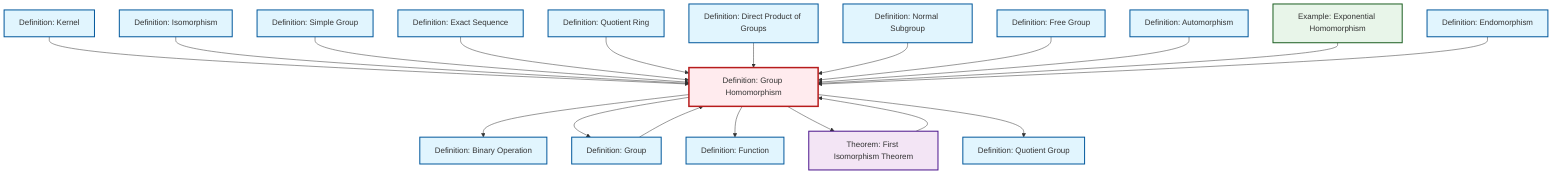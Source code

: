 graph TD
    classDef definition fill:#e1f5fe,stroke:#01579b,stroke-width:2px
    classDef theorem fill:#f3e5f5,stroke:#4a148c,stroke-width:2px
    classDef axiom fill:#fff3e0,stroke:#e65100,stroke-width:2px
    classDef example fill:#e8f5e9,stroke:#1b5e20,stroke-width:2px
    classDef current fill:#ffebee,stroke:#b71c1c,stroke-width:3px
    def-kernel["Definition: Kernel"]:::definition
    def-quotient-ring["Definition: Quotient Ring"]:::definition
    def-direct-product["Definition: Direct Product of Groups"]:::definition
    def-group["Definition: Group"]:::definition
    def-simple-group["Definition: Simple Group"]:::definition
    def-function["Definition: Function"]:::definition
    ex-exponential-homomorphism["Example: Exponential Homomorphism"]:::example
    def-homomorphism["Definition: Group Homomorphism"]:::definition
    def-normal-subgroup["Definition: Normal Subgroup"]:::definition
    def-isomorphism["Definition: Isomorphism"]:::definition
    thm-first-isomorphism["Theorem: First Isomorphism Theorem"]:::theorem
    def-endomorphism["Definition: Endomorphism"]:::definition
    def-quotient-group["Definition: Quotient Group"]:::definition
    def-automorphism["Definition: Automorphism"]:::definition
    def-free-group["Definition: Free Group"]:::definition
    def-exact-sequence["Definition: Exact Sequence"]:::definition
    def-binary-operation["Definition: Binary Operation"]:::definition
    def-homomorphism --> def-binary-operation
    def-kernel --> def-homomorphism
    thm-first-isomorphism --> def-homomorphism
    def-isomorphism --> def-homomorphism
    def-simple-group --> def-homomorphism
    def-group --> def-homomorphism
    def-exact-sequence --> def-homomorphism
    def-quotient-ring --> def-homomorphism
    def-homomorphism --> def-group
    def-homomorphism --> def-function
    def-direct-product --> def-homomorphism
    def-normal-subgroup --> def-homomorphism
    def-free-group --> def-homomorphism
    def-homomorphism --> thm-first-isomorphism
    def-automorphism --> def-homomorphism
    ex-exponential-homomorphism --> def-homomorphism
    def-endomorphism --> def-homomorphism
    def-homomorphism --> def-quotient-group
    class def-homomorphism current